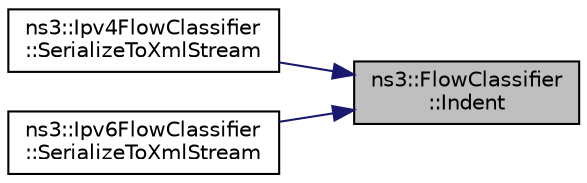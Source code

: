 digraph "ns3::FlowClassifier::Indent"
{
 // LATEX_PDF_SIZE
  edge [fontname="Helvetica",fontsize="10",labelfontname="Helvetica",labelfontsize="10"];
  node [fontname="Helvetica",fontsize="10",shape=record];
  rankdir="RL";
  Node1 [label="ns3::FlowClassifier\l::Indent",height=0.2,width=0.4,color="black", fillcolor="grey75", style="filled", fontcolor="black",tooltip="Add a number of spaces for indentation purposes."];
  Node1 -> Node2 [dir="back",color="midnightblue",fontsize="10",style="solid",fontname="Helvetica"];
  Node2 [label="ns3::Ipv4FlowClassifier\l::SerializeToXmlStream",height=0.2,width=0.4,color="black", fillcolor="white", style="filled",URL="$classns3_1_1_ipv4_flow_classifier.html#a40ddcd8978075837beaf1c4e505a4056",tooltip="Serializes the results to an std::ostream in XML format."];
  Node1 -> Node3 [dir="back",color="midnightblue",fontsize="10",style="solid",fontname="Helvetica"];
  Node3 [label="ns3::Ipv6FlowClassifier\l::SerializeToXmlStream",height=0.2,width=0.4,color="black", fillcolor="white", style="filled",URL="$classns3_1_1_ipv6_flow_classifier.html#aff1e36e81bac4e8b62708597c0d40726",tooltip="Serializes the results to an std::ostream in XML format."];
}
